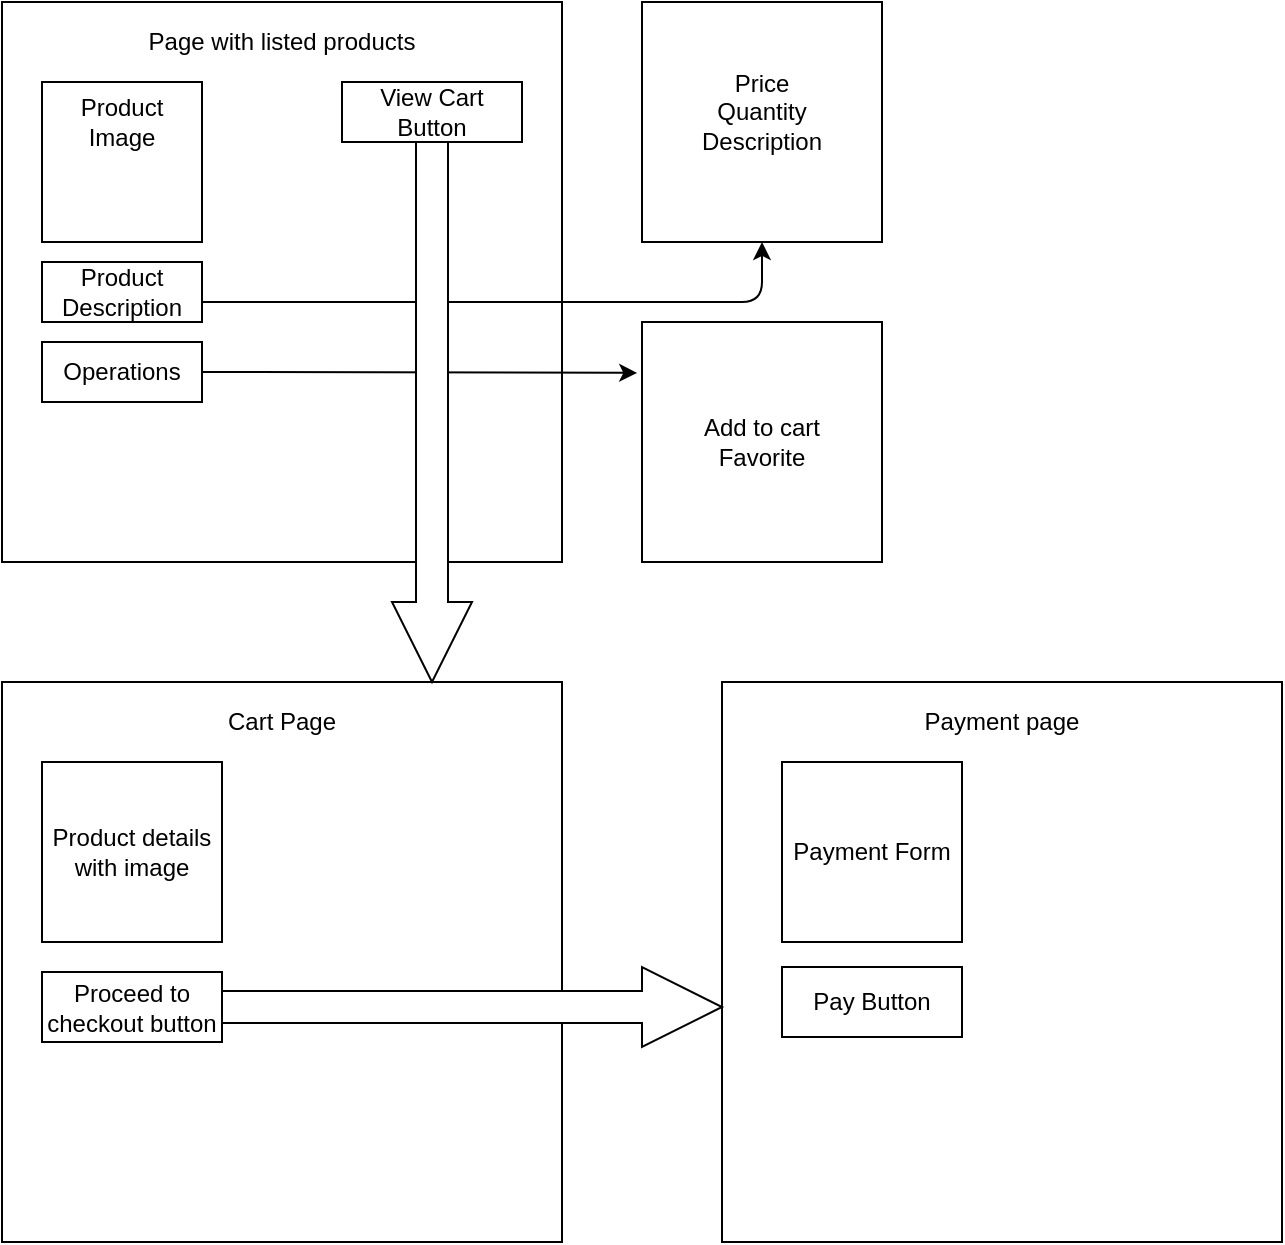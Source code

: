 <mxfile version="13.9.9" type="device"><diagram id="xp4Cx-p_4UOhjY7UnSAX" name="Page-1"><mxGraphModel dx="981" dy="567" grid="1" gridSize="10" guides="1" tooltips="1" connect="1" arrows="1" fold="1" page="1" pageScale="1" pageWidth="827" pageHeight="1169" math="0" shadow="0"><root><mxCell id="0"/><mxCell id="1" parent="0"/><mxCell id="lIfJOhsFuagnnB2b5oLF-1" value="" style="rounded=0;whiteSpace=wrap;html=1;" vertex="1" parent="1"><mxGeometry x="40" y="40" width="280" height="280" as="geometry"/></mxCell><mxCell id="lIfJOhsFuagnnB2b5oLF-2" value="" style="whiteSpace=wrap;html=1;aspect=fixed;" vertex="1" parent="1"><mxGeometry x="60" y="80" width="80" height="80" as="geometry"/></mxCell><mxCell id="lIfJOhsFuagnnB2b5oLF-4" value="Product Image" style="text;html=1;strokeColor=none;fillColor=none;align=center;verticalAlign=middle;whiteSpace=wrap;rounded=0;" vertex="1" parent="1"><mxGeometry x="80" y="90" width="40" height="20" as="geometry"/></mxCell><mxCell id="lIfJOhsFuagnnB2b5oLF-5" value="Product Description" style="rounded=0;whiteSpace=wrap;html=1;" vertex="1" parent="1"><mxGeometry x="60" y="170" width="80" height="30" as="geometry"/></mxCell><mxCell id="lIfJOhsFuagnnB2b5oLF-6" value="" style="rounded=0;whiteSpace=wrap;html=1;" vertex="1" parent="1"><mxGeometry x="360" y="40" width="120" height="120" as="geometry"/></mxCell><mxCell id="lIfJOhsFuagnnB2b5oLF-9" value="Page with listed products" style="text;html=1;strokeColor=none;fillColor=none;align=center;verticalAlign=middle;whiteSpace=wrap;rounded=0;" vertex="1" parent="1"><mxGeometry x="105" y="50" width="150" height="20" as="geometry"/></mxCell><mxCell id="lIfJOhsFuagnnB2b5oLF-11" value="" style="endArrow=classic;html=1;entryX=0.5;entryY=1;entryDx=0;entryDy=0;" edge="1" parent="1" target="lIfJOhsFuagnnB2b5oLF-6"><mxGeometry width="50" height="50" relative="1" as="geometry"><mxPoint x="140" y="190" as="sourcePoint"/><mxPoint x="230" y="190" as="targetPoint"/><Array as="points"><mxPoint x="420" y="190"/></Array></mxGeometry></mxCell><mxCell id="lIfJOhsFuagnnB2b5oLF-12" value="Price&lt;br&gt;Quantity&lt;br&gt;Description" style="text;html=1;strokeColor=none;fillColor=none;align=center;verticalAlign=middle;whiteSpace=wrap;rounded=0;" vertex="1" parent="1"><mxGeometry x="380" y="60" width="80" height="70" as="geometry"/></mxCell><mxCell id="lIfJOhsFuagnnB2b5oLF-13" value="Operations" style="rounded=0;whiteSpace=wrap;html=1;" vertex="1" parent="1"><mxGeometry x="60" y="210" width="80" height="30" as="geometry"/></mxCell><mxCell id="lIfJOhsFuagnnB2b5oLF-14" value="Add to cart&lt;br&gt;Favorite" style="whiteSpace=wrap;html=1;aspect=fixed;" vertex="1" parent="1"><mxGeometry x="360" y="200" width="120" height="120" as="geometry"/></mxCell><mxCell id="lIfJOhsFuagnnB2b5oLF-15" value="" style="endArrow=classic;html=1;exitX=1;exitY=0.5;exitDx=0;exitDy=0;entryX=-0.02;entryY=0.212;entryDx=0;entryDy=0;entryPerimeter=0;" edge="1" parent="1" source="lIfJOhsFuagnnB2b5oLF-13" target="lIfJOhsFuagnnB2b5oLF-14"><mxGeometry width="50" height="50" relative="1" as="geometry"><mxPoint x="155" y="230" as="sourcePoint"/><mxPoint x="205" y="180" as="targetPoint"/></mxGeometry></mxCell><mxCell id="lIfJOhsFuagnnB2b5oLF-17" value="View Cart Button" style="rounded=0;whiteSpace=wrap;html=1;" vertex="1" parent="1"><mxGeometry x="210" y="80" width="90" height="30" as="geometry"/></mxCell><mxCell id="lIfJOhsFuagnnB2b5oLF-19" value="" style="rounded=0;whiteSpace=wrap;html=1;" vertex="1" parent="1"><mxGeometry x="40" y="380" width="280" height="280" as="geometry"/></mxCell><mxCell id="lIfJOhsFuagnnB2b5oLF-20" value="Cart Page" style="text;html=1;strokeColor=none;fillColor=none;align=center;verticalAlign=middle;whiteSpace=wrap;rounded=0;" vertex="1" parent="1"><mxGeometry x="145" y="390" width="70" height="20" as="geometry"/></mxCell><mxCell id="lIfJOhsFuagnnB2b5oLF-21" value="" style="html=1;shadow=0;dashed=0;align=center;verticalAlign=middle;shape=mxgraph.arrows2.arrow;dy=0.6;dx=40;direction=south;notch=0;" vertex="1" parent="1"><mxGeometry x="235" y="110" width="40" height="270" as="geometry"/></mxCell><mxCell id="lIfJOhsFuagnnB2b5oLF-22" value="Product details with image" style="rounded=0;whiteSpace=wrap;html=1;" vertex="1" parent="1"><mxGeometry x="60" y="420" width="90" height="90" as="geometry"/></mxCell><mxCell id="lIfJOhsFuagnnB2b5oLF-23" value="Proceed to checkout button" style="rounded=0;whiteSpace=wrap;html=1;" vertex="1" parent="1"><mxGeometry x="60" y="525" width="90" height="35" as="geometry"/></mxCell><mxCell id="lIfJOhsFuagnnB2b5oLF-24" value="" style="rounded=0;whiteSpace=wrap;html=1;" vertex="1" parent="1"><mxGeometry x="400" y="380" width="280" height="280" as="geometry"/></mxCell><mxCell id="lIfJOhsFuagnnB2b5oLF-25" value="" style="html=1;shadow=0;dashed=0;align=center;verticalAlign=middle;shape=mxgraph.arrows2.arrow;dy=0.6;dx=40;notch=0;" vertex="1" parent="1"><mxGeometry x="150" y="522.5" width="250" height="40" as="geometry"/></mxCell><mxCell id="lIfJOhsFuagnnB2b5oLF-26" value="Payment page" style="text;html=1;strokeColor=none;fillColor=none;align=center;verticalAlign=middle;whiteSpace=wrap;rounded=0;" vertex="1" parent="1"><mxGeometry x="495" y="390" width="90" height="20" as="geometry"/></mxCell><mxCell id="lIfJOhsFuagnnB2b5oLF-28" value="Payment Form" style="rounded=0;whiteSpace=wrap;html=1;" vertex="1" parent="1"><mxGeometry x="430" y="420" width="90" height="90" as="geometry"/></mxCell><mxCell id="lIfJOhsFuagnnB2b5oLF-29" value="Pay Button" style="rounded=0;whiteSpace=wrap;html=1;" vertex="1" parent="1"><mxGeometry x="430" y="522.5" width="90" height="35" as="geometry"/></mxCell></root></mxGraphModel></diagram></mxfile>